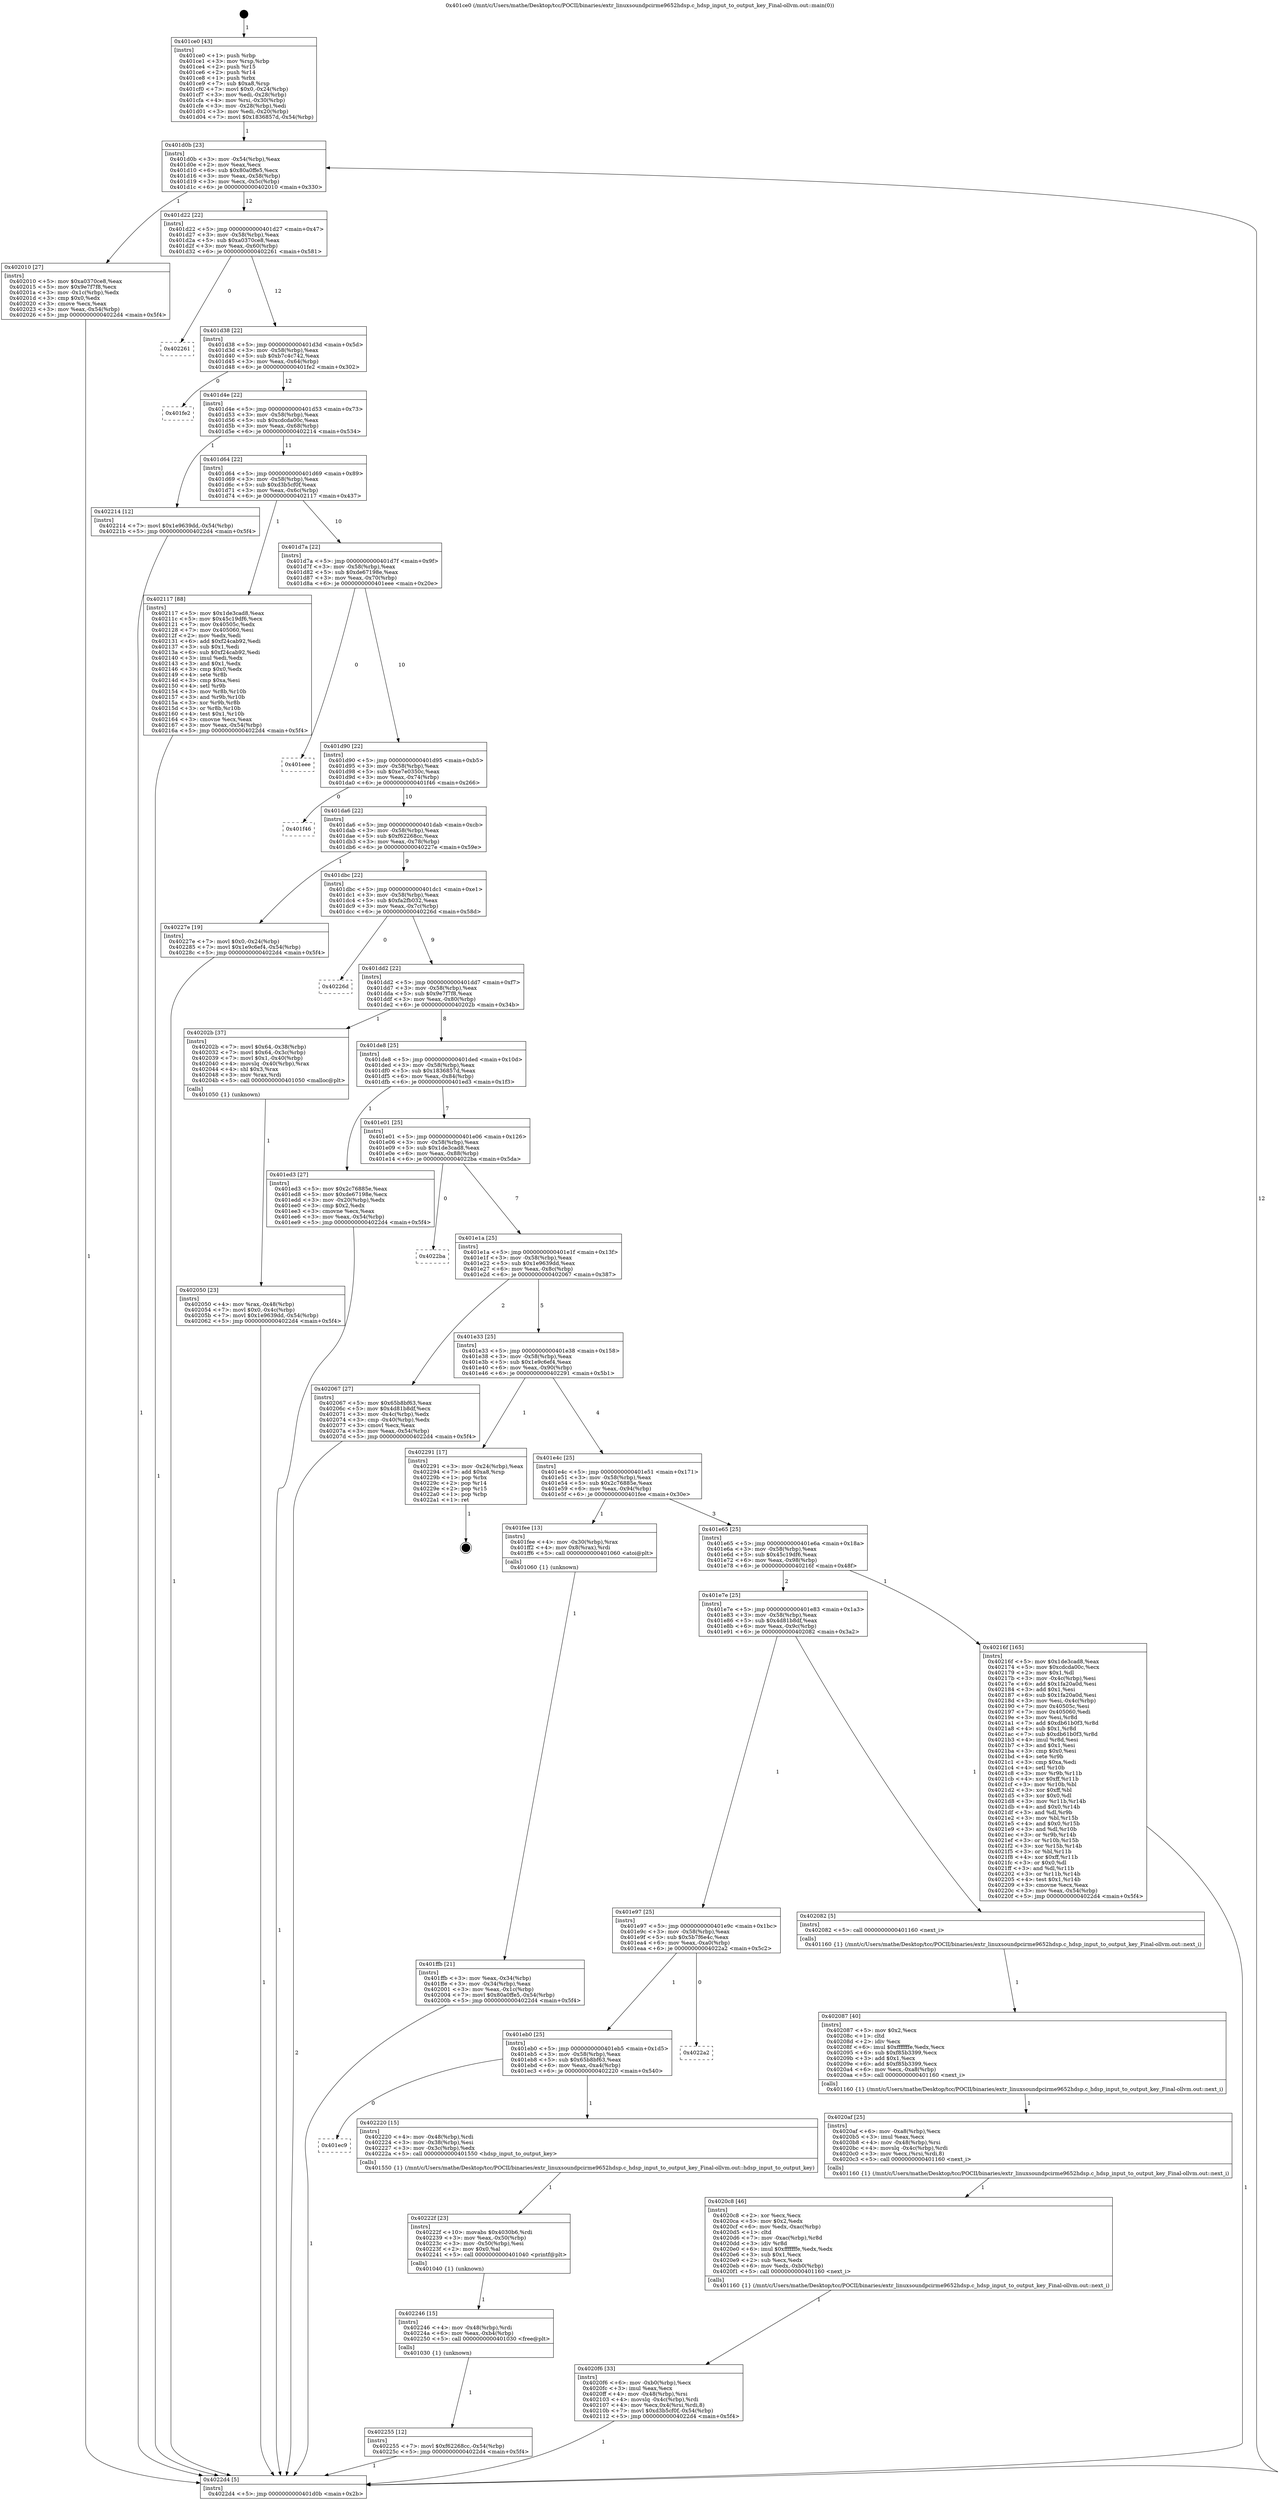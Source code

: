 digraph "0x401ce0" {
  label = "0x401ce0 (/mnt/c/Users/mathe/Desktop/tcc/POCII/binaries/extr_linuxsoundpcirme9652hdsp.c_hdsp_input_to_output_key_Final-ollvm.out::main(0))"
  labelloc = "t"
  node[shape=record]

  Entry [label="",width=0.3,height=0.3,shape=circle,fillcolor=black,style=filled]
  "0x401d0b" [label="{
     0x401d0b [23]\l
     | [instrs]\l
     &nbsp;&nbsp;0x401d0b \<+3\>: mov -0x54(%rbp),%eax\l
     &nbsp;&nbsp;0x401d0e \<+2\>: mov %eax,%ecx\l
     &nbsp;&nbsp;0x401d10 \<+6\>: sub $0x80a0ffe5,%ecx\l
     &nbsp;&nbsp;0x401d16 \<+3\>: mov %eax,-0x58(%rbp)\l
     &nbsp;&nbsp;0x401d19 \<+3\>: mov %ecx,-0x5c(%rbp)\l
     &nbsp;&nbsp;0x401d1c \<+6\>: je 0000000000402010 \<main+0x330\>\l
  }"]
  "0x402010" [label="{
     0x402010 [27]\l
     | [instrs]\l
     &nbsp;&nbsp;0x402010 \<+5\>: mov $0xa0370ce8,%eax\l
     &nbsp;&nbsp;0x402015 \<+5\>: mov $0x9e7f7f8,%ecx\l
     &nbsp;&nbsp;0x40201a \<+3\>: mov -0x1c(%rbp),%edx\l
     &nbsp;&nbsp;0x40201d \<+3\>: cmp $0x0,%edx\l
     &nbsp;&nbsp;0x402020 \<+3\>: cmove %ecx,%eax\l
     &nbsp;&nbsp;0x402023 \<+3\>: mov %eax,-0x54(%rbp)\l
     &nbsp;&nbsp;0x402026 \<+5\>: jmp 00000000004022d4 \<main+0x5f4\>\l
  }"]
  "0x401d22" [label="{
     0x401d22 [22]\l
     | [instrs]\l
     &nbsp;&nbsp;0x401d22 \<+5\>: jmp 0000000000401d27 \<main+0x47\>\l
     &nbsp;&nbsp;0x401d27 \<+3\>: mov -0x58(%rbp),%eax\l
     &nbsp;&nbsp;0x401d2a \<+5\>: sub $0xa0370ce8,%eax\l
     &nbsp;&nbsp;0x401d2f \<+3\>: mov %eax,-0x60(%rbp)\l
     &nbsp;&nbsp;0x401d32 \<+6\>: je 0000000000402261 \<main+0x581\>\l
  }"]
  Exit [label="",width=0.3,height=0.3,shape=circle,fillcolor=black,style=filled,peripheries=2]
  "0x402261" [label="{
     0x402261\l
  }", style=dashed]
  "0x401d38" [label="{
     0x401d38 [22]\l
     | [instrs]\l
     &nbsp;&nbsp;0x401d38 \<+5\>: jmp 0000000000401d3d \<main+0x5d\>\l
     &nbsp;&nbsp;0x401d3d \<+3\>: mov -0x58(%rbp),%eax\l
     &nbsp;&nbsp;0x401d40 \<+5\>: sub $0xb7c4c742,%eax\l
     &nbsp;&nbsp;0x401d45 \<+3\>: mov %eax,-0x64(%rbp)\l
     &nbsp;&nbsp;0x401d48 \<+6\>: je 0000000000401fe2 \<main+0x302\>\l
  }"]
  "0x402255" [label="{
     0x402255 [12]\l
     | [instrs]\l
     &nbsp;&nbsp;0x402255 \<+7\>: movl $0xf62268cc,-0x54(%rbp)\l
     &nbsp;&nbsp;0x40225c \<+5\>: jmp 00000000004022d4 \<main+0x5f4\>\l
  }"]
  "0x401fe2" [label="{
     0x401fe2\l
  }", style=dashed]
  "0x401d4e" [label="{
     0x401d4e [22]\l
     | [instrs]\l
     &nbsp;&nbsp;0x401d4e \<+5\>: jmp 0000000000401d53 \<main+0x73\>\l
     &nbsp;&nbsp;0x401d53 \<+3\>: mov -0x58(%rbp),%eax\l
     &nbsp;&nbsp;0x401d56 \<+5\>: sub $0xcdcda00c,%eax\l
     &nbsp;&nbsp;0x401d5b \<+3\>: mov %eax,-0x68(%rbp)\l
     &nbsp;&nbsp;0x401d5e \<+6\>: je 0000000000402214 \<main+0x534\>\l
  }"]
  "0x402246" [label="{
     0x402246 [15]\l
     | [instrs]\l
     &nbsp;&nbsp;0x402246 \<+4\>: mov -0x48(%rbp),%rdi\l
     &nbsp;&nbsp;0x40224a \<+6\>: mov %eax,-0xb4(%rbp)\l
     &nbsp;&nbsp;0x402250 \<+5\>: call 0000000000401030 \<free@plt\>\l
     | [calls]\l
     &nbsp;&nbsp;0x401030 \{1\} (unknown)\l
  }"]
  "0x402214" [label="{
     0x402214 [12]\l
     | [instrs]\l
     &nbsp;&nbsp;0x402214 \<+7\>: movl $0x1e9639dd,-0x54(%rbp)\l
     &nbsp;&nbsp;0x40221b \<+5\>: jmp 00000000004022d4 \<main+0x5f4\>\l
  }"]
  "0x401d64" [label="{
     0x401d64 [22]\l
     | [instrs]\l
     &nbsp;&nbsp;0x401d64 \<+5\>: jmp 0000000000401d69 \<main+0x89\>\l
     &nbsp;&nbsp;0x401d69 \<+3\>: mov -0x58(%rbp),%eax\l
     &nbsp;&nbsp;0x401d6c \<+5\>: sub $0xd3b5cf0f,%eax\l
     &nbsp;&nbsp;0x401d71 \<+3\>: mov %eax,-0x6c(%rbp)\l
     &nbsp;&nbsp;0x401d74 \<+6\>: je 0000000000402117 \<main+0x437\>\l
  }"]
  "0x40222f" [label="{
     0x40222f [23]\l
     | [instrs]\l
     &nbsp;&nbsp;0x40222f \<+10\>: movabs $0x4030b6,%rdi\l
     &nbsp;&nbsp;0x402239 \<+3\>: mov %eax,-0x50(%rbp)\l
     &nbsp;&nbsp;0x40223c \<+3\>: mov -0x50(%rbp),%esi\l
     &nbsp;&nbsp;0x40223f \<+2\>: mov $0x0,%al\l
     &nbsp;&nbsp;0x402241 \<+5\>: call 0000000000401040 \<printf@plt\>\l
     | [calls]\l
     &nbsp;&nbsp;0x401040 \{1\} (unknown)\l
  }"]
  "0x402117" [label="{
     0x402117 [88]\l
     | [instrs]\l
     &nbsp;&nbsp;0x402117 \<+5\>: mov $0x1de3cad8,%eax\l
     &nbsp;&nbsp;0x40211c \<+5\>: mov $0x45c19df6,%ecx\l
     &nbsp;&nbsp;0x402121 \<+7\>: mov 0x40505c,%edx\l
     &nbsp;&nbsp;0x402128 \<+7\>: mov 0x405060,%esi\l
     &nbsp;&nbsp;0x40212f \<+2\>: mov %edx,%edi\l
     &nbsp;&nbsp;0x402131 \<+6\>: add $0xf24cab92,%edi\l
     &nbsp;&nbsp;0x402137 \<+3\>: sub $0x1,%edi\l
     &nbsp;&nbsp;0x40213a \<+6\>: sub $0xf24cab92,%edi\l
     &nbsp;&nbsp;0x402140 \<+3\>: imul %edi,%edx\l
     &nbsp;&nbsp;0x402143 \<+3\>: and $0x1,%edx\l
     &nbsp;&nbsp;0x402146 \<+3\>: cmp $0x0,%edx\l
     &nbsp;&nbsp;0x402149 \<+4\>: sete %r8b\l
     &nbsp;&nbsp;0x40214d \<+3\>: cmp $0xa,%esi\l
     &nbsp;&nbsp;0x402150 \<+4\>: setl %r9b\l
     &nbsp;&nbsp;0x402154 \<+3\>: mov %r8b,%r10b\l
     &nbsp;&nbsp;0x402157 \<+3\>: and %r9b,%r10b\l
     &nbsp;&nbsp;0x40215a \<+3\>: xor %r9b,%r8b\l
     &nbsp;&nbsp;0x40215d \<+3\>: or %r8b,%r10b\l
     &nbsp;&nbsp;0x402160 \<+4\>: test $0x1,%r10b\l
     &nbsp;&nbsp;0x402164 \<+3\>: cmovne %ecx,%eax\l
     &nbsp;&nbsp;0x402167 \<+3\>: mov %eax,-0x54(%rbp)\l
     &nbsp;&nbsp;0x40216a \<+5\>: jmp 00000000004022d4 \<main+0x5f4\>\l
  }"]
  "0x401d7a" [label="{
     0x401d7a [22]\l
     | [instrs]\l
     &nbsp;&nbsp;0x401d7a \<+5\>: jmp 0000000000401d7f \<main+0x9f\>\l
     &nbsp;&nbsp;0x401d7f \<+3\>: mov -0x58(%rbp),%eax\l
     &nbsp;&nbsp;0x401d82 \<+5\>: sub $0xde67198e,%eax\l
     &nbsp;&nbsp;0x401d87 \<+3\>: mov %eax,-0x70(%rbp)\l
     &nbsp;&nbsp;0x401d8a \<+6\>: je 0000000000401eee \<main+0x20e\>\l
  }"]
  "0x401ec9" [label="{
     0x401ec9\l
  }", style=dashed]
  "0x401eee" [label="{
     0x401eee\l
  }", style=dashed]
  "0x401d90" [label="{
     0x401d90 [22]\l
     | [instrs]\l
     &nbsp;&nbsp;0x401d90 \<+5\>: jmp 0000000000401d95 \<main+0xb5\>\l
     &nbsp;&nbsp;0x401d95 \<+3\>: mov -0x58(%rbp),%eax\l
     &nbsp;&nbsp;0x401d98 \<+5\>: sub $0xe7e0350c,%eax\l
     &nbsp;&nbsp;0x401d9d \<+3\>: mov %eax,-0x74(%rbp)\l
     &nbsp;&nbsp;0x401da0 \<+6\>: je 0000000000401f46 \<main+0x266\>\l
  }"]
  "0x402220" [label="{
     0x402220 [15]\l
     | [instrs]\l
     &nbsp;&nbsp;0x402220 \<+4\>: mov -0x48(%rbp),%rdi\l
     &nbsp;&nbsp;0x402224 \<+3\>: mov -0x38(%rbp),%esi\l
     &nbsp;&nbsp;0x402227 \<+3\>: mov -0x3c(%rbp),%edx\l
     &nbsp;&nbsp;0x40222a \<+5\>: call 0000000000401550 \<hdsp_input_to_output_key\>\l
     | [calls]\l
     &nbsp;&nbsp;0x401550 \{1\} (/mnt/c/Users/mathe/Desktop/tcc/POCII/binaries/extr_linuxsoundpcirme9652hdsp.c_hdsp_input_to_output_key_Final-ollvm.out::hdsp_input_to_output_key)\l
  }"]
  "0x401f46" [label="{
     0x401f46\l
  }", style=dashed]
  "0x401da6" [label="{
     0x401da6 [22]\l
     | [instrs]\l
     &nbsp;&nbsp;0x401da6 \<+5\>: jmp 0000000000401dab \<main+0xcb\>\l
     &nbsp;&nbsp;0x401dab \<+3\>: mov -0x58(%rbp),%eax\l
     &nbsp;&nbsp;0x401dae \<+5\>: sub $0xf62268cc,%eax\l
     &nbsp;&nbsp;0x401db3 \<+3\>: mov %eax,-0x78(%rbp)\l
     &nbsp;&nbsp;0x401db6 \<+6\>: je 000000000040227e \<main+0x59e\>\l
  }"]
  "0x401eb0" [label="{
     0x401eb0 [25]\l
     | [instrs]\l
     &nbsp;&nbsp;0x401eb0 \<+5\>: jmp 0000000000401eb5 \<main+0x1d5\>\l
     &nbsp;&nbsp;0x401eb5 \<+3\>: mov -0x58(%rbp),%eax\l
     &nbsp;&nbsp;0x401eb8 \<+5\>: sub $0x65b8bf63,%eax\l
     &nbsp;&nbsp;0x401ebd \<+6\>: mov %eax,-0xa4(%rbp)\l
     &nbsp;&nbsp;0x401ec3 \<+6\>: je 0000000000402220 \<main+0x540\>\l
  }"]
  "0x40227e" [label="{
     0x40227e [19]\l
     | [instrs]\l
     &nbsp;&nbsp;0x40227e \<+7\>: movl $0x0,-0x24(%rbp)\l
     &nbsp;&nbsp;0x402285 \<+7\>: movl $0x1e9c6ef4,-0x54(%rbp)\l
     &nbsp;&nbsp;0x40228c \<+5\>: jmp 00000000004022d4 \<main+0x5f4\>\l
  }"]
  "0x401dbc" [label="{
     0x401dbc [22]\l
     | [instrs]\l
     &nbsp;&nbsp;0x401dbc \<+5\>: jmp 0000000000401dc1 \<main+0xe1\>\l
     &nbsp;&nbsp;0x401dc1 \<+3\>: mov -0x58(%rbp),%eax\l
     &nbsp;&nbsp;0x401dc4 \<+5\>: sub $0xfa2fb032,%eax\l
     &nbsp;&nbsp;0x401dc9 \<+3\>: mov %eax,-0x7c(%rbp)\l
     &nbsp;&nbsp;0x401dcc \<+6\>: je 000000000040226d \<main+0x58d\>\l
  }"]
  "0x4022a2" [label="{
     0x4022a2\l
  }", style=dashed]
  "0x40226d" [label="{
     0x40226d\l
  }", style=dashed]
  "0x401dd2" [label="{
     0x401dd2 [22]\l
     | [instrs]\l
     &nbsp;&nbsp;0x401dd2 \<+5\>: jmp 0000000000401dd7 \<main+0xf7\>\l
     &nbsp;&nbsp;0x401dd7 \<+3\>: mov -0x58(%rbp),%eax\l
     &nbsp;&nbsp;0x401dda \<+5\>: sub $0x9e7f7f8,%eax\l
     &nbsp;&nbsp;0x401ddf \<+3\>: mov %eax,-0x80(%rbp)\l
     &nbsp;&nbsp;0x401de2 \<+6\>: je 000000000040202b \<main+0x34b\>\l
  }"]
  "0x4020f6" [label="{
     0x4020f6 [33]\l
     | [instrs]\l
     &nbsp;&nbsp;0x4020f6 \<+6\>: mov -0xb0(%rbp),%ecx\l
     &nbsp;&nbsp;0x4020fc \<+3\>: imul %eax,%ecx\l
     &nbsp;&nbsp;0x4020ff \<+4\>: mov -0x48(%rbp),%rsi\l
     &nbsp;&nbsp;0x402103 \<+4\>: movslq -0x4c(%rbp),%rdi\l
     &nbsp;&nbsp;0x402107 \<+4\>: mov %ecx,0x4(%rsi,%rdi,8)\l
     &nbsp;&nbsp;0x40210b \<+7\>: movl $0xd3b5cf0f,-0x54(%rbp)\l
     &nbsp;&nbsp;0x402112 \<+5\>: jmp 00000000004022d4 \<main+0x5f4\>\l
  }"]
  "0x40202b" [label="{
     0x40202b [37]\l
     | [instrs]\l
     &nbsp;&nbsp;0x40202b \<+7\>: movl $0x64,-0x38(%rbp)\l
     &nbsp;&nbsp;0x402032 \<+7\>: movl $0x64,-0x3c(%rbp)\l
     &nbsp;&nbsp;0x402039 \<+7\>: movl $0x1,-0x40(%rbp)\l
     &nbsp;&nbsp;0x402040 \<+4\>: movslq -0x40(%rbp),%rax\l
     &nbsp;&nbsp;0x402044 \<+4\>: shl $0x3,%rax\l
     &nbsp;&nbsp;0x402048 \<+3\>: mov %rax,%rdi\l
     &nbsp;&nbsp;0x40204b \<+5\>: call 0000000000401050 \<malloc@plt\>\l
     | [calls]\l
     &nbsp;&nbsp;0x401050 \{1\} (unknown)\l
  }"]
  "0x401de8" [label="{
     0x401de8 [25]\l
     | [instrs]\l
     &nbsp;&nbsp;0x401de8 \<+5\>: jmp 0000000000401ded \<main+0x10d\>\l
     &nbsp;&nbsp;0x401ded \<+3\>: mov -0x58(%rbp),%eax\l
     &nbsp;&nbsp;0x401df0 \<+5\>: sub $0x1836857d,%eax\l
     &nbsp;&nbsp;0x401df5 \<+6\>: mov %eax,-0x84(%rbp)\l
     &nbsp;&nbsp;0x401dfb \<+6\>: je 0000000000401ed3 \<main+0x1f3\>\l
  }"]
  "0x4020c8" [label="{
     0x4020c8 [46]\l
     | [instrs]\l
     &nbsp;&nbsp;0x4020c8 \<+2\>: xor %ecx,%ecx\l
     &nbsp;&nbsp;0x4020ca \<+5\>: mov $0x2,%edx\l
     &nbsp;&nbsp;0x4020cf \<+6\>: mov %edx,-0xac(%rbp)\l
     &nbsp;&nbsp;0x4020d5 \<+1\>: cltd\l
     &nbsp;&nbsp;0x4020d6 \<+7\>: mov -0xac(%rbp),%r8d\l
     &nbsp;&nbsp;0x4020dd \<+3\>: idiv %r8d\l
     &nbsp;&nbsp;0x4020e0 \<+6\>: imul $0xfffffffe,%edx,%edx\l
     &nbsp;&nbsp;0x4020e6 \<+3\>: sub $0x1,%ecx\l
     &nbsp;&nbsp;0x4020e9 \<+2\>: sub %ecx,%edx\l
     &nbsp;&nbsp;0x4020eb \<+6\>: mov %edx,-0xb0(%rbp)\l
     &nbsp;&nbsp;0x4020f1 \<+5\>: call 0000000000401160 \<next_i\>\l
     | [calls]\l
     &nbsp;&nbsp;0x401160 \{1\} (/mnt/c/Users/mathe/Desktop/tcc/POCII/binaries/extr_linuxsoundpcirme9652hdsp.c_hdsp_input_to_output_key_Final-ollvm.out::next_i)\l
  }"]
  "0x401ed3" [label="{
     0x401ed3 [27]\l
     | [instrs]\l
     &nbsp;&nbsp;0x401ed3 \<+5\>: mov $0x2c76885e,%eax\l
     &nbsp;&nbsp;0x401ed8 \<+5\>: mov $0xde67198e,%ecx\l
     &nbsp;&nbsp;0x401edd \<+3\>: mov -0x20(%rbp),%edx\l
     &nbsp;&nbsp;0x401ee0 \<+3\>: cmp $0x2,%edx\l
     &nbsp;&nbsp;0x401ee3 \<+3\>: cmovne %ecx,%eax\l
     &nbsp;&nbsp;0x401ee6 \<+3\>: mov %eax,-0x54(%rbp)\l
     &nbsp;&nbsp;0x401ee9 \<+5\>: jmp 00000000004022d4 \<main+0x5f4\>\l
  }"]
  "0x401e01" [label="{
     0x401e01 [25]\l
     | [instrs]\l
     &nbsp;&nbsp;0x401e01 \<+5\>: jmp 0000000000401e06 \<main+0x126\>\l
     &nbsp;&nbsp;0x401e06 \<+3\>: mov -0x58(%rbp),%eax\l
     &nbsp;&nbsp;0x401e09 \<+5\>: sub $0x1de3cad8,%eax\l
     &nbsp;&nbsp;0x401e0e \<+6\>: mov %eax,-0x88(%rbp)\l
     &nbsp;&nbsp;0x401e14 \<+6\>: je 00000000004022ba \<main+0x5da\>\l
  }"]
  "0x4022d4" [label="{
     0x4022d4 [5]\l
     | [instrs]\l
     &nbsp;&nbsp;0x4022d4 \<+5\>: jmp 0000000000401d0b \<main+0x2b\>\l
  }"]
  "0x401ce0" [label="{
     0x401ce0 [43]\l
     | [instrs]\l
     &nbsp;&nbsp;0x401ce0 \<+1\>: push %rbp\l
     &nbsp;&nbsp;0x401ce1 \<+3\>: mov %rsp,%rbp\l
     &nbsp;&nbsp;0x401ce4 \<+2\>: push %r15\l
     &nbsp;&nbsp;0x401ce6 \<+2\>: push %r14\l
     &nbsp;&nbsp;0x401ce8 \<+1\>: push %rbx\l
     &nbsp;&nbsp;0x401ce9 \<+7\>: sub $0xa8,%rsp\l
     &nbsp;&nbsp;0x401cf0 \<+7\>: movl $0x0,-0x24(%rbp)\l
     &nbsp;&nbsp;0x401cf7 \<+3\>: mov %edi,-0x28(%rbp)\l
     &nbsp;&nbsp;0x401cfa \<+4\>: mov %rsi,-0x30(%rbp)\l
     &nbsp;&nbsp;0x401cfe \<+3\>: mov -0x28(%rbp),%edi\l
     &nbsp;&nbsp;0x401d01 \<+3\>: mov %edi,-0x20(%rbp)\l
     &nbsp;&nbsp;0x401d04 \<+7\>: movl $0x1836857d,-0x54(%rbp)\l
  }"]
  "0x4020af" [label="{
     0x4020af [25]\l
     | [instrs]\l
     &nbsp;&nbsp;0x4020af \<+6\>: mov -0xa8(%rbp),%ecx\l
     &nbsp;&nbsp;0x4020b5 \<+3\>: imul %eax,%ecx\l
     &nbsp;&nbsp;0x4020b8 \<+4\>: mov -0x48(%rbp),%rsi\l
     &nbsp;&nbsp;0x4020bc \<+4\>: movslq -0x4c(%rbp),%rdi\l
     &nbsp;&nbsp;0x4020c0 \<+3\>: mov %ecx,(%rsi,%rdi,8)\l
     &nbsp;&nbsp;0x4020c3 \<+5\>: call 0000000000401160 \<next_i\>\l
     | [calls]\l
     &nbsp;&nbsp;0x401160 \{1\} (/mnt/c/Users/mathe/Desktop/tcc/POCII/binaries/extr_linuxsoundpcirme9652hdsp.c_hdsp_input_to_output_key_Final-ollvm.out::next_i)\l
  }"]
  "0x4022ba" [label="{
     0x4022ba\l
  }", style=dashed]
  "0x401e1a" [label="{
     0x401e1a [25]\l
     | [instrs]\l
     &nbsp;&nbsp;0x401e1a \<+5\>: jmp 0000000000401e1f \<main+0x13f\>\l
     &nbsp;&nbsp;0x401e1f \<+3\>: mov -0x58(%rbp),%eax\l
     &nbsp;&nbsp;0x401e22 \<+5\>: sub $0x1e9639dd,%eax\l
     &nbsp;&nbsp;0x401e27 \<+6\>: mov %eax,-0x8c(%rbp)\l
     &nbsp;&nbsp;0x401e2d \<+6\>: je 0000000000402067 \<main+0x387\>\l
  }"]
  "0x402087" [label="{
     0x402087 [40]\l
     | [instrs]\l
     &nbsp;&nbsp;0x402087 \<+5\>: mov $0x2,%ecx\l
     &nbsp;&nbsp;0x40208c \<+1\>: cltd\l
     &nbsp;&nbsp;0x40208d \<+2\>: idiv %ecx\l
     &nbsp;&nbsp;0x40208f \<+6\>: imul $0xfffffffe,%edx,%ecx\l
     &nbsp;&nbsp;0x402095 \<+6\>: sub $0xf85b3399,%ecx\l
     &nbsp;&nbsp;0x40209b \<+3\>: add $0x1,%ecx\l
     &nbsp;&nbsp;0x40209e \<+6\>: add $0xf85b3399,%ecx\l
     &nbsp;&nbsp;0x4020a4 \<+6\>: mov %ecx,-0xa8(%rbp)\l
     &nbsp;&nbsp;0x4020aa \<+5\>: call 0000000000401160 \<next_i\>\l
     | [calls]\l
     &nbsp;&nbsp;0x401160 \{1\} (/mnt/c/Users/mathe/Desktop/tcc/POCII/binaries/extr_linuxsoundpcirme9652hdsp.c_hdsp_input_to_output_key_Final-ollvm.out::next_i)\l
  }"]
  "0x402067" [label="{
     0x402067 [27]\l
     | [instrs]\l
     &nbsp;&nbsp;0x402067 \<+5\>: mov $0x65b8bf63,%eax\l
     &nbsp;&nbsp;0x40206c \<+5\>: mov $0x4d81b8df,%ecx\l
     &nbsp;&nbsp;0x402071 \<+3\>: mov -0x4c(%rbp),%edx\l
     &nbsp;&nbsp;0x402074 \<+3\>: cmp -0x40(%rbp),%edx\l
     &nbsp;&nbsp;0x402077 \<+3\>: cmovl %ecx,%eax\l
     &nbsp;&nbsp;0x40207a \<+3\>: mov %eax,-0x54(%rbp)\l
     &nbsp;&nbsp;0x40207d \<+5\>: jmp 00000000004022d4 \<main+0x5f4\>\l
  }"]
  "0x401e33" [label="{
     0x401e33 [25]\l
     | [instrs]\l
     &nbsp;&nbsp;0x401e33 \<+5\>: jmp 0000000000401e38 \<main+0x158\>\l
     &nbsp;&nbsp;0x401e38 \<+3\>: mov -0x58(%rbp),%eax\l
     &nbsp;&nbsp;0x401e3b \<+5\>: sub $0x1e9c6ef4,%eax\l
     &nbsp;&nbsp;0x401e40 \<+6\>: mov %eax,-0x90(%rbp)\l
     &nbsp;&nbsp;0x401e46 \<+6\>: je 0000000000402291 \<main+0x5b1\>\l
  }"]
  "0x401e97" [label="{
     0x401e97 [25]\l
     | [instrs]\l
     &nbsp;&nbsp;0x401e97 \<+5\>: jmp 0000000000401e9c \<main+0x1bc\>\l
     &nbsp;&nbsp;0x401e9c \<+3\>: mov -0x58(%rbp),%eax\l
     &nbsp;&nbsp;0x401e9f \<+5\>: sub $0x5b7f6e4c,%eax\l
     &nbsp;&nbsp;0x401ea4 \<+6\>: mov %eax,-0xa0(%rbp)\l
     &nbsp;&nbsp;0x401eaa \<+6\>: je 00000000004022a2 \<main+0x5c2\>\l
  }"]
  "0x402291" [label="{
     0x402291 [17]\l
     | [instrs]\l
     &nbsp;&nbsp;0x402291 \<+3\>: mov -0x24(%rbp),%eax\l
     &nbsp;&nbsp;0x402294 \<+7\>: add $0xa8,%rsp\l
     &nbsp;&nbsp;0x40229b \<+1\>: pop %rbx\l
     &nbsp;&nbsp;0x40229c \<+2\>: pop %r14\l
     &nbsp;&nbsp;0x40229e \<+2\>: pop %r15\l
     &nbsp;&nbsp;0x4022a0 \<+1\>: pop %rbp\l
     &nbsp;&nbsp;0x4022a1 \<+1\>: ret\l
  }"]
  "0x401e4c" [label="{
     0x401e4c [25]\l
     | [instrs]\l
     &nbsp;&nbsp;0x401e4c \<+5\>: jmp 0000000000401e51 \<main+0x171\>\l
     &nbsp;&nbsp;0x401e51 \<+3\>: mov -0x58(%rbp),%eax\l
     &nbsp;&nbsp;0x401e54 \<+5\>: sub $0x2c76885e,%eax\l
     &nbsp;&nbsp;0x401e59 \<+6\>: mov %eax,-0x94(%rbp)\l
     &nbsp;&nbsp;0x401e5f \<+6\>: je 0000000000401fee \<main+0x30e\>\l
  }"]
  "0x402082" [label="{
     0x402082 [5]\l
     | [instrs]\l
     &nbsp;&nbsp;0x402082 \<+5\>: call 0000000000401160 \<next_i\>\l
     | [calls]\l
     &nbsp;&nbsp;0x401160 \{1\} (/mnt/c/Users/mathe/Desktop/tcc/POCII/binaries/extr_linuxsoundpcirme9652hdsp.c_hdsp_input_to_output_key_Final-ollvm.out::next_i)\l
  }"]
  "0x401fee" [label="{
     0x401fee [13]\l
     | [instrs]\l
     &nbsp;&nbsp;0x401fee \<+4\>: mov -0x30(%rbp),%rax\l
     &nbsp;&nbsp;0x401ff2 \<+4\>: mov 0x8(%rax),%rdi\l
     &nbsp;&nbsp;0x401ff6 \<+5\>: call 0000000000401060 \<atoi@plt\>\l
     | [calls]\l
     &nbsp;&nbsp;0x401060 \{1\} (unknown)\l
  }"]
  "0x401e65" [label="{
     0x401e65 [25]\l
     | [instrs]\l
     &nbsp;&nbsp;0x401e65 \<+5\>: jmp 0000000000401e6a \<main+0x18a\>\l
     &nbsp;&nbsp;0x401e6a \<+3\>: mov -0x58(%rbp),%eax\l
     &nbsp;&nbsp;0x401e6d \<+5\>: sub $0x45c19df6,%eax\l
     &nbsp;&nbsp;0x401e72 \<+6\>: mov %eax,-0x98(%rbp)\l
     &nbsp;&nbsp;0x401e78 \<+6\>: je 000000000040216f \<main+0x48f\>\l
  }"]
  "0x401ffb" [label="{
     0x401ffb [21]\l
     | [instrs]\l
     &nbsp;&nbsp;0x401ffb \<+3\>: mov %eax,-0x34(%rbp)\l
     &nbsp;&nbsp;0x401ffe \<+3\>: mov -0x34(%rbp),%eax\l
     &nbsp;&nbsp;0x402001 \<+3\>: mov %eax,-0x1c(%rbp)\l
     &nbsp;&nbsp;0x402004 \<+7\>: movl $0x80a0ffe5,-0x54(%rbp)\l
     &nbsp;&nbsp;0x40200b \<+5\>: jmp 00000000004022d4 \<main+0x5f4\>\l
  }"]
  "0x402050" [label="{
     0x402050 [23]\l
     | [instrs]\l
     &nbsp;&nbsp;0x402050 \<+4\>: mov %rax,-0x48(%rbp)\l
     &nbsp;&nbsp;0x402054 \<+7\>: movl $0x0,-0x4c(%rbp)\l
     &nbsp;&nbsp;0x40205b \<+7\>: movl $0x1e9639dd,-0x54(%rbp)\l
     &nbsp;&nbsp;0x402062 \<+5\>: jmp 00000000004022d4 \<main+0x5f4\>\l
  }"]
  "0x401e7e" [label="{
     0x401e7e [25]\l
     | [instrs]\l
     &nbsp;&nbsp;0x401e7e \<+5\>: jmp 0000000000401e83 \<main+0x1a3\>\l
     &nbsp;&nbsp;0x401e83 \<+3\>: mov -0x58(%rbp),%eax\l
     &nbsp;&nbsp;0x401e86 \<+5\>: sub $0x4d81b8df,%eax\l
     &nbsp;&nbsp;0x401e8b \<+6\>: mov %eax,-0x9c(%rbp)\l
     &nbsp;&nbsp;0x401e91 \<+6\>: je 0000000000402082 \<main+0x3a2\>\l
  }"]
  "0x40216f" [label="{
     0x40216f [165]\l
     | [instrs]\l
     &nbsp;&nbsp;0x40216f \<+5\>: mov $0x1de3cad8,%eax\l
     &nbsp;&nbsp;0x402174 \<+5\>: mov $0xcdcda00c,%ecx\l
     &nbsp;&nbsp;0x402179 \<+2\>: mov $0x1,%dl\l
     &nbsp;&nbsp;0x40217b \<+3\>: mov -0x4c(%rbp),%esi\l
     &nbsp;&nbsp;0x40217e \<+6\>: add $0x1fa20a0d,%esi\l
     &nbsp;&nbsp;0x402184 \<+3\>: add $0x1,%esi\l
     &nbsp;&nbsp;0x402187 \<+6\>: sub $0x1fa20a0d,%esi\l
     &nbsp;&nbsp;0x40218d \<+3\>: mov %esi,-0x4c(%rbp)\l
     &nbsp;&nbsp;0x402190 \<+7\>: mov 0x40505c,%esi\l
     &nbsp;&nbsp;0x402197 \<+7\>: mov 0x405060,%edi\l
     &nbsp;&nbsp;0x40219e \<+3\>: mov %esi,%r8d\l
     &nbsp;&nbsp;0x4021a1 \<+7\>: add $0xdb61b0f3,%r8d\l
     &nbsp;&nbsp;0x4021a8 \<+4\>: sub $0x1,%r8d\l
     &nbsp;&nbsp;0x4021ac \<+7\>: sub $0xdb61b0f3,%r8d\l
     &nbsp;&nbsp;0x4021b3 \<+4\>: imul %r8d,%esi\l
     &nbsp;&nbsp;0x4021b7 \<+3\>: and $0x1,%esi\l
     &nbsp;&nbsp;0x4021ba \<+3\>: cmp $0x0,%esi\l
     &nbsp;&nbsp;0x4021bd \<+4\>: sete %r9b\l
     &nbsp;&nbsp;0x4021c1 \<+3\>: cmp $0xa,%edi\l
     &nbsp;&nbsp;0x4021c4 \<+4\>: setl %r10b\l
     &nbsp;&nbsp;0x4021c8 \<+3\>: mov %r9b,%r11b\l
     &nbsp;&nbsp;0x4021cb \<+4\>: xor $0xff,%r11b\l
     &nbsp;&nbsp;0x4021cf \<+3\>: mov %r10b,%bl\l
     &nbsp;&nbsp;0x4021d2 \<+3\>: xor $0xff,%bl\l
     &nbsp;&nbsp;0x4021d5 \<+3\>: xor $0x0,%dl\l
     &nbsp;&nbsp;0x4021d8 \<+3\>: mov %r11b,%r14b\l
     &nbsp;&nbsp;0x4021db \<+4\>: and $0x0,%r14b\l
     &nbsp;&nbsp;0x4021df \<+3\>: and %dl,%r9b\l
     &nbsp;&nbsp;0x4021e2 \<+3\>: mov %bl,%r15b\l
     &nbsp;&nbsp;0x4021e5 \<+4\>: and $0x0,%r15b\l
     &nbsp;&nbsp;0x4021e9 \<+3\>: and %dl,%r10b\l
     &nbsp;&nbsp;0x4021ec \<+3\>: or %r9b,%r14b\l
     &nbsp;&nbsp;0x4021ef \<+3\>: or %r10b,%r15b\l
     &nbsp;&nbsp;0x4021f2 \<+3\>: xor %r15b,%r14b\l
     &nbsp;&nbsp;0x4021f5 \<+3\>: or %bl,%r11b\l
     &nbsp;&nbsp;0x4021f8 \<+4\>: xor $0xff,%r11b\l
     &nbsp;&nbsp;0x4021fc \<+3\>: or $0x0,%dl\l
     &nbsp;&nbsp;0x4021ff \<+3\>: and %dl,%r11b\l
     &nbsp;&nbsp;0x402202 \<+3\>: or %r11b,%r14b\l
     &nbsp;&nbsp;0x402205 \<+4\>: test $0x1,%r14b\l
     &nbsp;&nbsp;0x402209 \<+3\>: cmovne %ecx,%eax\l
     &nbsp;&nbsp;0x40220c \<+3\>: mov %eax,-0x54(%rbp)\l
     &nbsp;&nbsp;0x40220f \<+5\>: jmp 00000000004022d4 \<main+0x5f4\>\l
  }"]
  Entry -> "0x401ce0" [label=" 1"]
  "0x401d0b" -> "0x402010" [label=" 1"]
  "0x401d0b" -> "0x401d22" [label=" 12"]
  "0x402291" -> Exit [label=" 1"]
  "0x401d22" -> "0x402261" [label=" 0"]
  "0x401d22" -> "0x401d38" [label=" 12"]
  "0x40227e" -> "0x4022d4" [label=" 1"]
  "0x401d38" -> "0x401fe2" [label=" 0"]
  "0x401d38" -> "0x401d4e" [label=" 12"]
  "0x402255" -> "0x4022d4" [label=" 1"]
  "0x401d4e" -> "0x402214" [label=" 1"]
  "0x401d4e" -> "0x401d64" [label=" 11"]
  "0x402246" -> "0x402255" [label=" 1"]
  "0x401d64" -> "0x402117" [label=" 1"]
  "0x401d64" -> "0x401d7a" [label=" 10"]
  "0x40222f" -> "0x402246" [label=" 1"]
  "0x401d7a" -> "0x401eee" [label=" 0"]
  "0x401d7a" -> "0x401d90" [label=" 10"]
  "0x402220" -> "0x40222f" [label=" 1"]
  "0x401d90" -> "0x401f46" [label=" 0"]
  "0x401d90" -> "0x401da6" [label=" 10"]
  "0x401eb0" -> "0x401ec9" [label=" 0"]
  "0x401da6" -> "0x40227e" [label=" 1"]
  "0x401da6" -> "0x401dbc" [label=" 9"]
  "0x401eb0" -> "0x402220" [label=" 1"]
  "0x401dbc" -> "0x40226d" [label=" 0"]
  "0x401dbc" -> "0x401dd2" [label=" 9"]
  "0x401e97" -> "0x401eb0" [label=" 1"]
  "0x401dd2" -> "0x40202b" [label=" 1"]
  "0x401dd2" -> "0x401de8" [label=" 8"]
  "0x401e97" -> "0x4022a2" [label=" 0"]
  "0x401de8" -> "0x401ed3" [label=" 1"]
  "0x401de8" -> "0x401e01" [label=" 7"]
  "0x401ed3" -> "0x4022d4" [label=" 1"]
  "0x401ce0" -> "0x401d0b" [label=" 1"]
  "0x4022d4" -> "0x401d0b" [label=" 12"]
  "0x402214" -> "0x4022d4" [label=" 1"]
  "0x401e01" -> "0x4022ba" [label=" 0"]
  "0x401e01" -> "0x401e1a" [label=" 7"]
  "0x40216f" -> "0x4022d4" [label=" 1"]
  "0x401e1a" -> "0x402067" [label=" 2"]
  "0x401e1a" -> "0x401e33" [label=" 5"]
  "0x402117" -> "0x4022d4" [label=" 1"]
  "0x401e33" -> "0x402291" [label=" 1"]
  "0x401e33" -> "0x401e4c" [label=" 4"]
  "0x4020f6" -> "0x4022d4" [label=" 1"]
  "0x401e4c" -> "0x401fee" [label=" 1"]
  "0x401e4c" -> "0x401e65" [label=" 3"]
  "0x401fee" -> "0x401ffb" [label=" 1"]
  "0x401ffb" -> "0x4022d4" [label=" 1"]
  "0x402010" -> "0x4022d4" [label=" 1"]
  "0x40202b" -> "0x402050" [label=" 1"]
  "0x402050" -> "0x4022d4" [label=" 1"]
  "0x402067" -> "0x4022d4" [label=" 2"]
  "0x4020c8" -> "0x4020f6" [label=" 1"]
  "0x401e65" -> "0x40216f" [label=" 1"]
  "0x401e65" -> "0x401e7e" [label=" 2"]
  "0x4020af" -> "0x4020c8" [label=" 1"]
  "0x401e7e" -> "0x402082" [label=" 1"]
  "0x401e7e" -> "0x401e97" [label=" 1"]
  "0x402082" -> "0x402087" [label=" 1"]
  "0x402087" -> "0x4020af" [label=" 1"]
}
